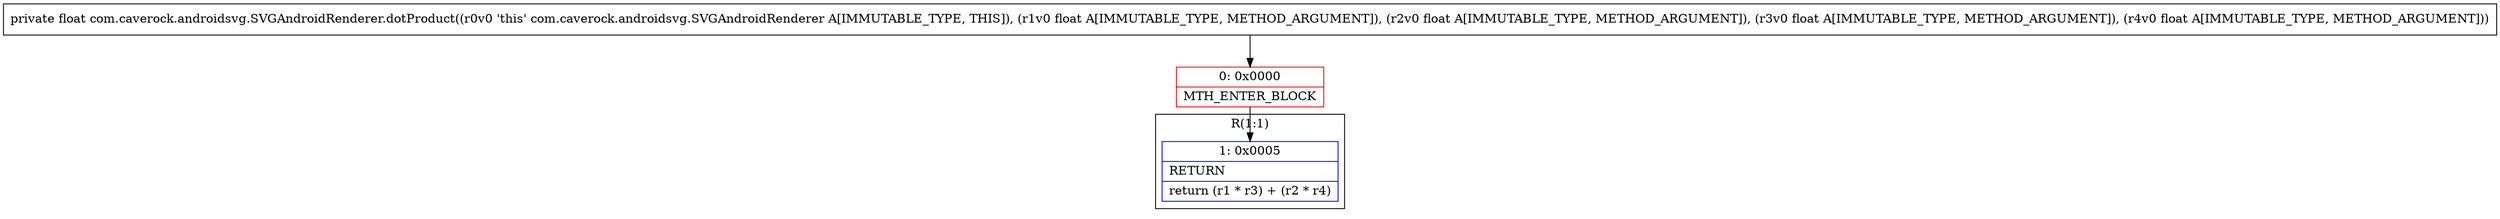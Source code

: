 digraph "CFG forcom.caverock.androidsvg.SVGAndroidRenderer.dotProduct(FFFF)F" {
subgraph cluster_Region_1701905444 {
label = "R(1:1)";
node [shape=record,color=blue];
Node_1 [shape=record,label="{1\:\ 0x0005|RETURN\l|return (r1 * r3) + (r2 * r4)\l}"];
}
Node_0 [shape=record,color=red,label="{0\:\ 0x0000|MTH_ENTER_BLOCK\l}"];
MethodNode[shape=record,label="{private float com.caverock.androidsvg.SVGAndroidRenderer.dotProduct((r0v0 'this' com.caverock.androidsvg.SVGAndroidRenderer A[IMMUTABLE_TYPE, THIS]), (r1v0 float A[IMMUTABLE_TYPE, METHOD_ARGUMENT]), (r2v0 float A[IMMUTABLE_TYPE, METHOD_ARGUMENT]), (r3v0 float A[IMMUTABLE_TYPE, METHOD_ARGUMENT]), (r4v0 float A[IMMUTABLE_TYPE, METHOD_ARGUMENT])) }"];
MethodNode -> Node_0;
Node_0 -> Node_1;
}

